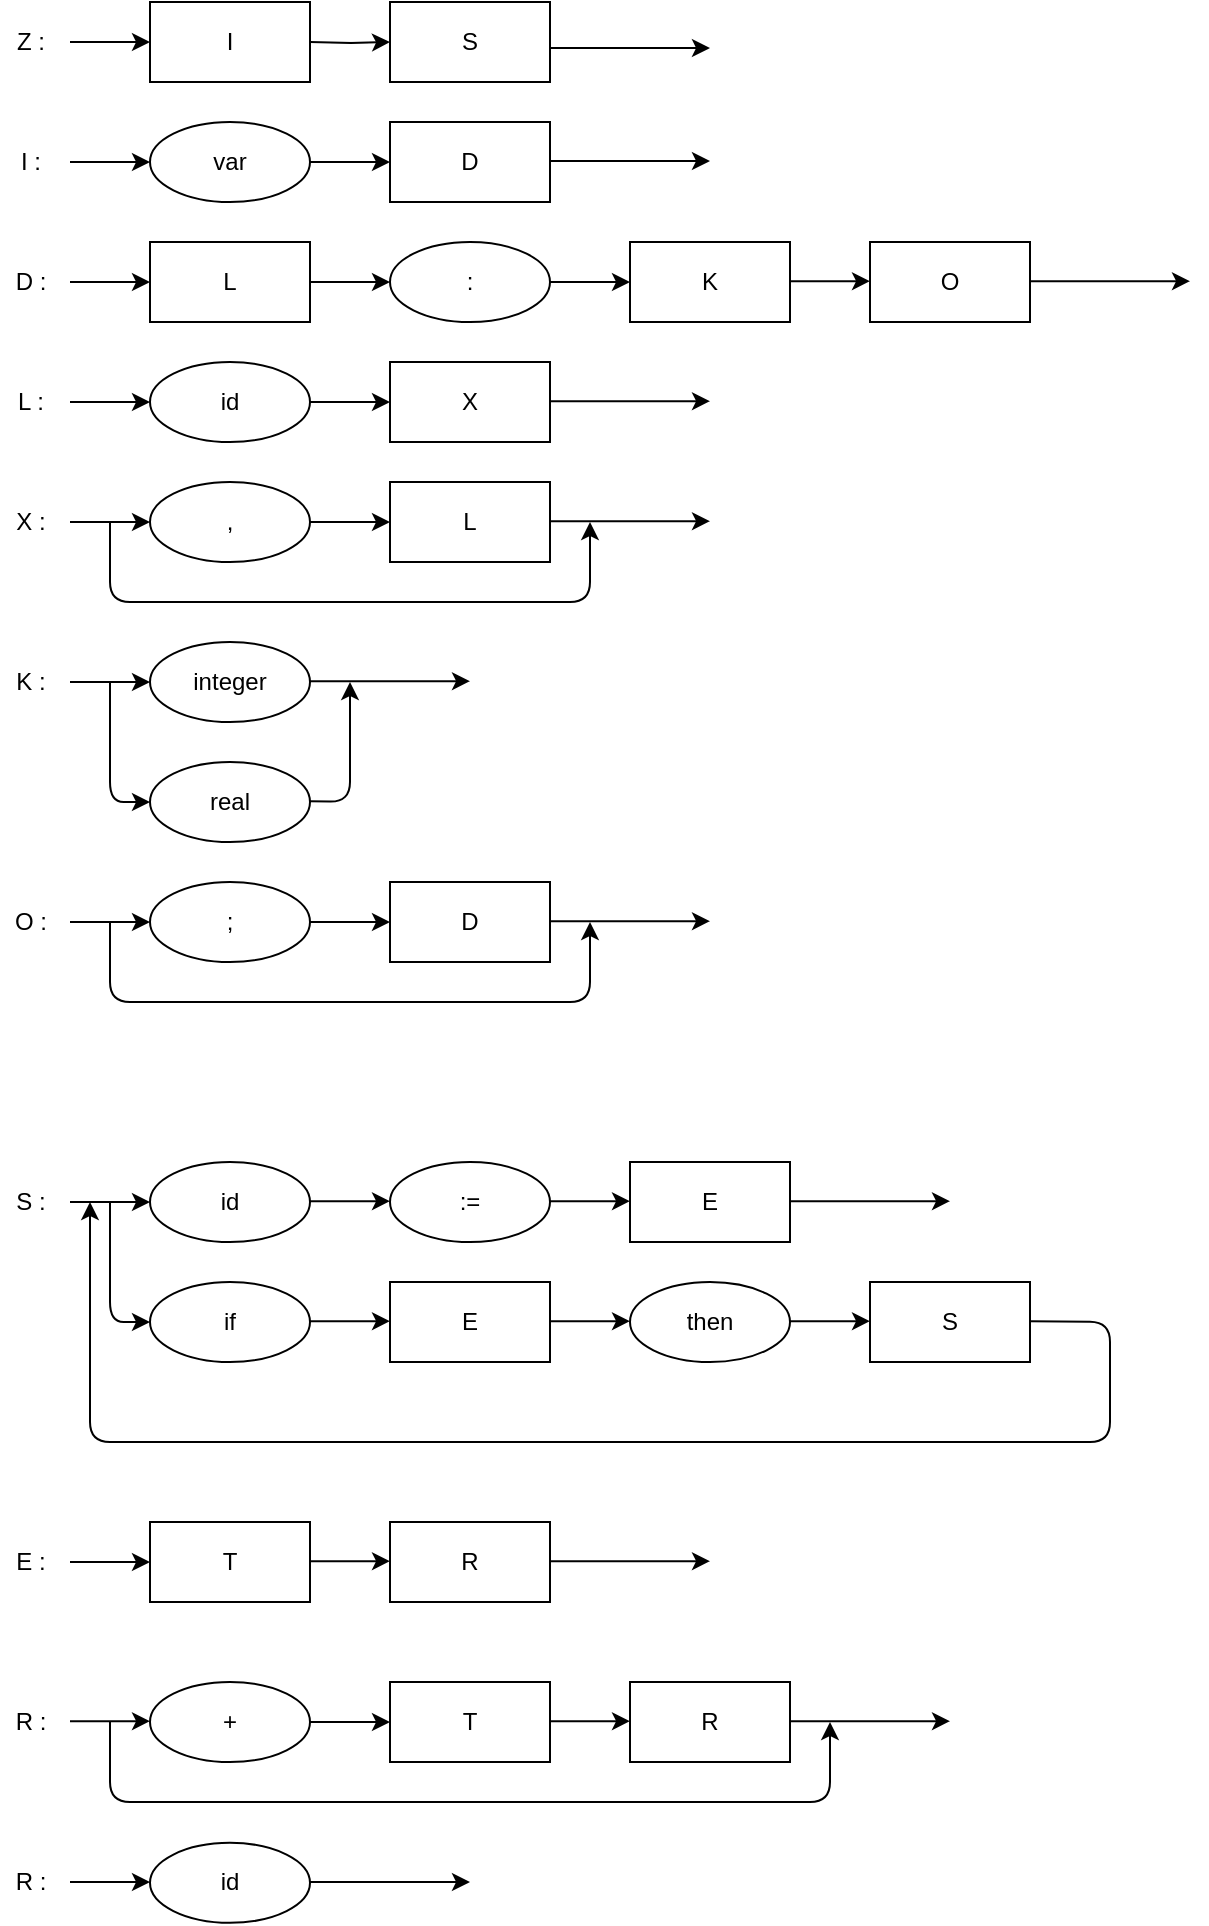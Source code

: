 <mxfile version="12.8.1" type="device"><diagram id="qdurwB0YVzXs2eupWuqs" name="Page-1"><mxGraphModel dx="723" dy="377" grid="1" gridSize="10" guides="1" tooltips="1" connect="1" arrows="1" fold="1" page="1" pageScale="1" pageWidth="827" pageHeight="1169" math="0" shadow="0"><root><mxCell id="0"/><mxCell id="1" parent="0"/><mxCell id="9mO6ajDbYMUS0XJiJZg_-3" value="" style="edgeStyle=orthogonalEdgeStyle;rounded=0;orthogonalLoop=1;jettySize=auto;html=1;" edge="1" parent="1"><mxGeometry relative="1" as="geometry"><mxPoint x="200" y="180" as="sourcePoint"/><mxPoint x="240" y="180" as="targetPoint"/></mxGeometry></mxCell><mxCell id="9mO6ajDbYMUS0XJiJZg_-4" value="" style="endArrow=classic;html=1;exitX=1;exitY=0.5;exitDx=0;exitDy=0;" edge="1" parent="1"><mxGeometry width="50" height="50" relative="1" as="geometry"><mxPoint x="320" y="183" as="sourcePoint"/><mxPoint x="400" y="183" as="targetPoint"/></mxGeometry></mxCell><mxCell id="9mO6ajDbYMUS0XJiJZg_-5" value="" style="endArrow=classic;html=1;" edge="1" parent="1"><mxGeometry width="50" height="50" relative="1" as="geometry"><mxPoint x="80" y="180" as="sourcePoint"/><mxPoint x="120" y="180" as="targetPoint"/></mxGeometry></mxCell><mxCell id="9mO6ajDbYMUS0XJiJZg_-6" value="Z :" style="text;html=1;align=center;verticalAlign=middle;resizable=0;points=[];autosize=1;" vertex="1" parent="1"><mxGeometry x="45" y="170" width="30" height="20" as="geometry"/></mxCell><mxCell id="9mO6ajDbYMUS0XJiJZg_-7" value="" style="endArrow=classic;html=1;" edge="1" parent="1"><mxGeometry width="50" height="50" relative="1" as="geometry"><mxPoint x="80" y="240" as="sourcePoint"/><mxPoint x="120" y="240" as="targetPoint"/></mxGeometry></mxCell><mxCell id="9mO6ajDbYMUS0XJiJZg_-8" value="I :" style="text;html=1;align=center;verticalAlign=middle;resizable=0;points=[];autosize=1;" vertex="1" parent="1"><mxGeometry x="45" y="230" width="30" height="20" as="geometry"/></mxCell><mxCell id="9mO6ajDbYMUS0XJiJZg_-9" value="I" style="rounded=0;whiteSpace=wrap;html=1;" vertex="1" parent="1"><mxGeometry x="120" y="160" width="80" height="40" as="geometry"/></mxCell><mxCell id="9mO6ajDbYMUS0XJiJZg_-10" value="S" style="rounded=0;whiteSpace=wrap;html=1;" vertex="1" parent="1"><mxGeometry x="240" y="160" width="80" height="40" as="geometry"/></mxCell><mxCell id="9mO6ajDbYMUS0XJiJZg_-11" value="var" style="ellipse;whiteSpace=wrap;html=1;" vertex="1" parent="1"><mxGeometry x="120" y="220" width="80" height="40" as="geometry"/></mxCell><mxCell id="9mO6ajDbYMUS0XJiJZg_-17" value="" style="edgeStyle=orthogonalEdgeStyle;rounded=0;orthogonalLoop=1;jettySize=auto;html=1;entryX=0;entryY=0.5;entryDx=0;entryDy=0;exitX=1;exitY=0.5;exitDx=0;exitDy=0;" edge="1" parent="1" source="9mO6ajDbYMUS0XJiJZg_-11" target="9mO6ajDbYMUS0XJiJZg_-18"><mxGeometry relative="1" as="geometry"><mxPoint x="210" y="190" as="sourcePoint"/><mxPoint x="280" y="240" as="targetPoint"/></mxGeometry></mxCell><mxCell id="9mO6ajDbYMUS0XJiJZg_-18" value="D" style="rounded=0;whiteSpace=wrap;html=1;" vertex="1" parent="1"><mxGeometry x="240" y="220" width="80" height="40" as="geometry"/></mxCell><mxCell id="9mO6ajDbYMUS0XJiJZg_-19" value="" style="endArrow=classic;html=1;exitX=1;exitY=0.5;exitDx=0;exitDy=0;" edge="1" parent="1"><mxGeometry width="50" height="50" relative="1" as="geometry"><mxPoint x="320" y="239.5" as="sourcePoint"/><mxPoint x="400" y="239.5" as="targetPoint"/></mxGeometry></mxCell><mxCell id="9mO6ajDbYMUS0XJiJZg_-21" value="" style="endArrow=classic;html=1;exitX=1;exitY=0.5;exitDx=0;exitDy=0;" edge="1" parent="1"><mxGeometry width="50" height="50" relative="1" as="geometry"><mxPoint x="560" y="299.58" as="sourcePoint"/><mxPoint x="640" y="299.58" as="targetPoint"/></mxGeometry></mxCell><mxCell id="9mO6ajDbYMUS0XJiJZg_-22" value="" style="endArrow=classic;html=1;" edge="1" parent="1"><mxGeometry width="50" height="50" relative="1" as="geometry"><mxPoint x="320" y="300" as="sourcePoint"/><mxPoint x="360" y="300" as="targetPoint"/></mxGeometry></mxCell><mxCell id="9mO6ajDbYMUS0XJiJZg_-23" value="K" style="rounded=0;whiteSpace=wrap;html=1;" vertex="1" parent="1"><mxGeometry x="360" y="280" width="80" height="40" as="geometry"/></mxCell><mxCell id="9mO6ajDbYMUS0XJiJZg_-24" value="O" style="rounded=0;whiteSpace=wrap;html=1;" vertex="1" parent="1"><mxGeometry x="480" y="280" width="80" height="40" as="geometry"/></mxCell><mxCell id="9mO6ajDbYMUS0XJiJZg_-27" value=":" style="ellipse;whiteSpace=wrap;html=1;" vertex="1" parent="1"><mxGeometry x="240" y="280" width="80" height="40" as="geometry"/></mxCell><mxCell id="9mO6ajDbYMUS0XJiJZg_-32" value="L" style="rounded=0;whiteSpace=wrap;html=1;" vertex="1" parent="1"><mxGeometry x="120" y="280" width="80" height="40" as="geometry"/></mxCell><mxCell id="9mO6ajDbYMUS0XJiJZg_-33" value="" style="endArrow=classic;html=1;" edge="1" parent="1"><mxGeometry width="50" height="50" relative="1" as="geometry"><mxPoint x="80" y="300" as="sourcePoint"/><mxPoint x="120" y="300" as="targetPoint"/></mxGeometry></mxCell><mxCell id="9mO6ajDbYMUS0XJiJZg_-34" value="D :" style="text;html=1;align=center;verticalAlign=middle;resizable=0;points=[];autosize=1;" vertex="1" parent="1"><mxGeometry x="45" y="290" width="30" height="20" as="geometry"/></mxCell><mxCell id="9mO6ajDbYMUS0XJiJZg_-35" value="" style="endArrow=classic;html=1;" edge="1" parent="1"><mxGeometry width="50" height="50" relative="1" as="geometry"><mxPoint x="80" y="360" as="sourcePoint"/><mxPoint x="120" y="360" as="targetPoint"/></mxGeometry></mxCell><mxCell id="9mO6ajDbYMUS0XJiJZg_-36" value="L :" style="text;html=1;align=center;verticalAlign=middle;resizable=0;points=[];autosize=1;" vertex="1" parent="1"><mxGeometry x="45" y="350" width="30" height="20" as="geometry"/></mxCell><mxCell id="9mO6ajDbYMUS0XJiJZg_-37" value="id" style="ellipse;whiteSpace=wrap;html=1;" vertex="1" parent="1"><mxGeometry x="120" y="340" width="80" height="40" as="geometry"/></mxCell><mxCell id="9mO6ajDbYMUS0XJiJZg_-38" value="" style="edgeStyle=orthogonalEdgeStyle;rounded=0;orthogonalLoop=1;jettySize=auto;html=1;entryX=0;entryY=0.5;entryDx=0;entryDy=0;exitX=1;exitY=0.5;exitDx=0;exitDy=0;" edge="1" parent="1" source="9mO6ajDbYMUS0XJiJZg_-32" target="9mO6ajDbYMUS0XJiJZg_-27"><mxGeometry relative="1" as="geometry"><mxPoint x="210" y="250" as="sourcePoint"/><mxPoint x="250" y="250" as="targetPoint"/></mxGeometry></mxCell><mxCell id="9mO6ajDbYMUS0XJiJZg_-40" value="" style="endArrow=classic;html=1;" edge="1" parent="1"><mxGeometry width="50" height="50" relative="1" as="geometry"><mxPoint x="80" y="420" as="sourcePoint"/><mxPoint x="120" y="420" as="targetPoint"/></mxGeometry></mxCell><mxCell id="9mO6ajDbYMUS0XJiJZg_-41" value="X :" style="text;html=1;align=center;verticalAlign=middle;resizable=0;points=[];autosize=1;" vertex="1" parent="1"><mxGeometry x="45" y="410" width="30" height="20" as="geometry"/></mxCell><mxCell id="9mO6ajDbYMUS0XJiJZg_-42" value="" style="endArrow=classic;html=1;" edge="1" parent="1"><mxGeometry width="50" height="50" relative="1" as="geometry"><mxPoint x="80" y="500" as="sourcePoint"/><mxPoint x="120" y="500" as="targetPoint"/></mxGeometry></mxCell><mxCell id="9mO6ajDbYMUS0XJiJZg_-43" value="K :" style="text;html=1;align=center;verticalAlign=middle;resizable=0;points=[];autosize=1;" vertex="1" parent="1"><mxGeometry x="45" y="490" width="30" height="20" as="geometry"/></mxCell><mxCell id="9mO6ajDbYMUS0XJiJZg_-45" value="O :" style="text;html=1;align=center;verticalAlign=middle;resizable=0;points=[];autosize=1;" vertex="1" parent="1"><mxGeometry x="45" y="610" width="30" height="20" as="geometry"/></mxCell><mxCell id="9mO6ajDbYMUS0XJiJZg_-48" value="" style="endArrow=classic;html=1;" edge="1" parent="1"><mxGeometry width="50" height="50" relative="1" as="geometry"><mxPoint x="200" y="360" as="sourcePoint"/><mxPoint x="240" y="360" as="targetPoint"/></mxGeometry></mxCell><mxCell id="9mO6ajDbYMUS0XJiJZg_-49" value="X" style="rounded=0;whiteSpace=wrap;html=1;" vertex="1" parent="1"><mxGeometry x="240" y="340" width="80" height="40" as="geometry"/></mxCell><mxCell id="9mO6ajDbYMUS0XJiJZg_-50" value="" style="endArrow=classic;html=1;exitX=1;exitY=0.5;exitDx=0;exitDy=0;" edge="1" parent="1"><mxGeometry width="50" height="50" relative="1" as="geometry"><mxPoint x="320" y="359.58" as="sourcePoint"/><mxPoint x="400" y="359.58" as="targetPoint"/></mxGeometry></mxCell><mxCell id="9mO6ajDbYMUS0XJiJZg_-52" value="," style="ellipse;whiteSpace=wrap;html=1;" vertex="1" parent="1"><mxGeometry x="120" y="400" width="80" height="40" as="geometry"/></mxCell><mxCell id="9mO6ajDbYMUS0XJiJZg_-53" value="" style="endArrow=classic;html=1;" edge="1" parent="1"><mxGeometry width="50" height="50" relative="1" as="geometry"><mxPoint x="200" y="420" as="sourcePoint"/><mxPoint x="240" y="420" as="targetPoint"/></mxGeometry></mxCell><mxCell id="9mO6ajDbYMUS0XJiJZg_-54" value="L" style="rounded=0;whiteSpace=wrap;html=1;" vertex="1" parent="1"><mxGeometry x="240" y="400" width="80" height="40" as="geometry"/></mxCell><mxCell id="9mO6ajDbYMUS0XJiJZg_-55" value="" style="endArrow=classic;html=1;exitX=1;exitY=0.5;exitDx=0;exitDy=0;" edge="1" parent="1"><mxGeometry width="50" height="50" relative="1" as="geometry"><mxPoint x="320" y="419.58" as="sourcePoint"/><mxPoint x="400" y="419.58" as="targetPoint"/></mxGeometry></mxCell><mxCell id="9mO6ajDbYMUS0XJiJZg_-56" value="" style="endArrow=classic;html=1;" edge="1" parent="1"><mxGeometry width="50" height="50" relative="1" as="geometry"><mxPoint x="100" y="420" as="sourcePoint"/><mxPoint x="340" y="420" as="targetPoint"/><Array as="points"><mxPoint x="100" y="460"/><mxPoint x="340" y="460"/></Array></mxGeometry></mxCell><mxCell id="9mO6ajDbYMUS0XJiJZg_-57" value="integer" style="ellipse;whiteSpace=wrap;html=1;" vertex="1" parent="1"><mxGeometry x="120" y="480" width="80" height="40" as="geometry"/></mxCell><mxCell id="9mO6ajDbYMUS0XJiJZg_-58" value="" style="endArrow=classic;html=1;exitX=1;exitY=0.5;exitDx=0;exitDy=0;" edge="1" parent="1"><mxGeometry width="50" height="50" relative="1" as="geometry"><mxPoint x="200" y="499.58" as="sourcePoint"/><mxPoint x="280" y="499.58" as="targetPoint"/></mxGeometry></mxCell><mxCell id="9mO6ajDbYMUS0XJiJZg_-59" value="real" style="ellipse;whiteSpace=wrap;html=1;" vertex="1" parent="1"><mxGeometry x="120" y="540" width="80" height="40" as="geometry"/></mxCell><mxCell id="9mO6ajDbYMUS0XJiJZg_-60" value="" style="endArrow=classic;html=1;entryX=0;entryY=0.5;entryDx=0;entryDy=0;" edge="1" parent="1" target="9mO6ajDbYMUS0XJiJZg_-59"><mxGeometry width="50" height="50" relative="1" as="geometry"><mxPoint x="100" y="500" as="sourcePoint"/><mxPoint x="130" y="610.0" as="targetPoint"/><Array as="points"><mxPoint x="100" y="560"/></Array></mxGeometry></mxCell><mxCell id="9mO6ajDbYMUS0XJiJZg_-62" value="" style="endArrow=classic;html=1;" edge="1" parent="1"><mxGeometry width="50" height="50" relative="1" as="geometry"><mxPoint x="80" y="620.0" as="sourcePoint"/><mxPoint x="120" y="620.0" as="targetPoint"/></mxGeometry></mxCell><mxCell id="9mO6ajDbYMUS0XJiJZg_-63" value="" style="endArrow=classic;html=1;" edge="1" parent="1"><mxGeometry width="50" height="50" relative="1" as="geometry"><mxPoint x="200" y="559.58" as="sourcePoint"/><mxPoint x="220" y="500" as="targetPoint"/><Array as="points"><mxPoint x="220" y="560"/></Array></mxGeometry></mxCell><mxCell id="9mO6ajDbYMUS0XJiJZg_-64" value=";" style="ellipse;whiteSpace=wrap;html=1;" vertex="1" parent="1"><mxGeometry x="120" y="600" width="80" height="40" as="geometry"/></mxCell><mxCell id="9mO6ajDbYMUS0XJiJZg_-65" value="" style="endArrow=classic;html=1;exitX=1;exitY=0.5;exitDx=0;exitDy=0;" edge="1" parent="1"><mxGeometry width="50" height="50" relative="1" as="geometry"><mxPoint x="320" y="619.58" as="sourcePoint"/><mxPoint x="400" y="619.58" as="targetPoint"/></mxGeometry></mxCell><mxCell id="9mO6ajDbYMUS0XJiJZg_-66" value="" style="endArrow=classic;html=1;" edge="1" parent="1"><mxGeometry width="50" height="50" relative="1" as="geometry"><mxPoint x="200" y="620" as="sourcePoint"/><mxPoint x="240" y="620" as="targetPoint"/></mxGeometry></mxCell><mxCell id="9mO6ajDbYMUS0XJiJZg_-67" value="D" style="rounded=0;whiteSpace=wrap;html=1;" vertex="1" parent="1"><mxGeometry x="240" y="600" width="80" height="40" as="geometry"/></mxCell><mxCell id="9mO6ajDbYMUS0XJiJZg_-68" value="" style="endArrow=classic;html=1;" edge="1" parent="1"><mxGeometry width="50" height="50" relative="1" as="geometry"><mxPoint x="100" y="620" as="sourcePoint"/><mxPoint x="340" y="620" as="targetPoint"/><Array as="points"><mxPoint x="100" y="660"/><mxPoint x="340" y="660"/></Array></mxGeometry></mxCell><mxCell id="9mO6ajDbYMUS0XJiJZg_-69" value="" style="endArrow=classic;html=1;" edge="1" parent="1"><mxGeometry width="50" height="50" relative="1" as="geometry"><mxPoint x="80" y="760" as="sourcePoint"/><mxPoint x="120" y="760" as="targetPoint"/></mxGeometry></mxCell><mxCell id="9mO6ajDbYMUS0XJiJZg_-70" value="S :" style="text;html=1;align=center;verticalAlign=middle;resizable=0;points=[];autosize=1;" vertex="1" parent="1"><mxGeometry x="45" y="750" width="30" height="20" as="geometry"/></mxCell><mxCell id="9mO6ajDbYMUS0XJiJZg_-71" value="id" style="ellipse;whiteSpace=wrap;html=1;" vertex="1" parent="1"><mxGeometry x="120" y="740" width="80" height="40" as="geometry"/></mxCell><mxCell id="9mO6ajDbYMUS0XJiJZg_-72" value="" style="endArrow=classic;html=1;" edge="1" parent="1"><mxGeometry width="50" height="50" relative="1" as="geometry"><mxPoint x="200" y="759.58" as="sourcePoint"/><mxPoint x="240" y="759.58" as="targetPoint"/></mxGeometry></mxCell><mxCell id="9mO6ajDbYMUS0XJiJZg_-74" value=":=" style="ellipse;whiteSpace=wrap;html=1;" vertex="1" parent="1"><mxGeometry x="240" y="740" width="80" height="40" as="geometry"/></mxCell><mxCell id="9mO6ajDbYMUS0XJiJZg_-75" value="" style="endArrow=classic;html=1;" edge="1" parent="1"><mxGeometry width="50" height="50" relative="1" as="geometry"><mxPoint x="320" y="759.58" as="sourcePoint"/><mxPoint x="360" y="759.58" as="targetPoint"/></mxGeometry></mxCell><mxCell id="9mO6ajDbYMUS0XJiJZg_-76" value="" style="endArrow=classic;html=1;exitX=1;exitY=0.5;exitDx=0;exitDy=0;" edge="1" parent="1"><mxGeometry width="50" height="50" relative="1" as="geometry"><mxPoint x="440" y="759.58" as="sourcePoint"/><mxPoint x="520" y="759.58" as="targetPoint"/></mxGeometry></mxCell><mxCell id="9mO6ajDbYMUS0XJiJZg_-77" value="E" style="rounded=0;whiteSpace=wrap;html=1;" vertex="1" parent="1"><mxGeometry x="360" y="740" width="80" height="40" as="geometry"/></mxCell><mxCell id="9mO6ajDbYMUS0XJiJZg_-79" value="if" style="ellipse;whiteSpace=wrap;html=1;" vertex="1" parent="1"><mxGeometry x="120" y="800" width="80" height="40" as="geometry"/></mxCell><mxCell id="9mO6ajDbYMUS0XJiJZg_-80" value="" style="endArrow=classic;html=1;" edge="1" parent="1"><mxGeometry width="50" height="50" relative="1" as="geometry"><mxPoint x="200" y="819.58" as="sourcePoint"/><mxPoint x="240" y="819.58" as="targetPoint"/></mxGeometry></mxCell><mxCell id="9mO6ajDbYMUS0XJiJZg_-81" value="E" style="rounded=0;whiteSpace=wrap;html=1;" vertex="1" parent="1"><mxGeometry x="240" y="800" width="80" height="40" as="geometry"/></mxCell><mxCell id="9mO6ajDbYMUS0XJiJZg_-82" value="" style="endArrow=classic;html=1;" edge="1" parent="1"><mxGeometry width="50" height="50" relative="1" as="geometry"><mxPoint x="320" y="819.58" as="sourcePoint"/><mxPoint x="360" y="819.58" as="targetPoint"/></mxGeometry></mxCell><mxCell id="9mO6ajDbYMUS0XJiJZg_-83" value="then" style="ellipse;whiteSpace=wrap;html=1;" vertex="1" parent="1"><mxGeometry x="360" y="800" width="80" height="40" as="geometry"/></mxCell><mxCell id="9mO6ajDbYMUS0XJiJZg_-84" value="" style="endArrow=classic;html=1;" edge="1" parent="1"><mxGeometry width="50" height="50" relative="1" as="geometry"><mxPoint x="440" y="819.58" as="sourcePoint"/><mxPoint x="480" y="819.58" as="targetPoint"/></mxGeometry></mxCell><mxCell id="9mO6ajDbYMUS0XJiJZg_-85" value="S" style="rounded=0;whiteSpace=wrap;html=1;" vertex="1" parent="1"><mxGeometry x="480" y="800" width="80" height="40" as="geometry"/></mxCell><mxCell id="9mO6ajDbYMUS0XJiJZg_-86" value="" style="endArrow=classic;html=1;exitX=1;exitY=0.5;exitDx=0;exitDy=0;" edge="1" parent="1"><mxGeometry width="50" height="50" relative="1" as="geometry"><mxPoint x="560" y="819.58" as="sourcePoint"/><mxPoint x="90" y="760" as="targetPoint"/><Array as="points"><mxPoint x="600" y="820"/><mxPoint x="600" y="880"/><mxPoint x="90" y="880"/></Array></mxGeometry></mxCell><mxCell id="9mO6ajDbYMUS0XJiJZg_-87" value="" style="endArrow=classic;html=1;entryX=0;entryY=0.5;entryDx=0;entryDy=0;" edge="1" parent="1" target="9mO6ajDbYMUS0XJiJZg_-79"><mxGeometry width="50" height="50" relative="1" as="geometry"><mxPoint x="100" y="760" as="sourcePoint"/><mxPoint x="150" y="779.17" as="targetPoint"/><Array as="points"><mxPoint x="100" y="820"/></Array></mxGeometry></mxCell><mxCell id="9mO6ajDbYMUS0XJiJZg_-88" value="E :" style="text;html=1;align=center;verticalAlign=middle;resizable=0;points=[];autosize=1;" vertex="1" parent="1"><mxGeometry x="45" y="930" width="30" height="20" as="geometry"/></mxCell><mxCell id="9mO6ajDbYMUS0XJiJZg_-89" value="" style="endArrow=classic;html=1;" edge="1" parent="1"><mxGeometry width="50" height="50" relative="1" as="geometry"><mxPoint x="80" y="940" as="sourcePoint"/><mxPoint x="120" y="940" as="targetPoint"/></mxGeometry></mxCell><mxCell id="9mO6ajDbYMUS0XJiJZg_-91" value="T" style="rounded=0;whiteSpace=wrap;html=1;" vertex="1" parent="1"><mxGeometry x="120" y="920" width="80" height="40" as="geometry"/></mxCell><mxCell id="9mO6ajDbYMUS0XJiJZg_-92" value="" style="endArrow=classic;html=1;" edge="1" parent="1"><mxGeometry width="50" height="50" relative="1" as="geometry"><mxPoint x="200" y="939.58" as="sourcePoint"/><mxPoint x="240" y="939.58" as="targetPoint"/></mxGeometry></mxCell><mxCell id="9mO6ajDbYMUS0XJiJZg_-93" value="R" style="rounded=0;whiteSpace=wrap;html=1;" vertex="1" parent="1"><mxGeometry x="240" y="920" width="80" height="40" as="geometry"/></mxCell><mxCell id="9mO6ajDbYMUS0XJiJZg_-95" value="" style="endArrow=classic;html=1;" edge="1" parent="1"><mxGeometry width="50" height="50" relative="1" as="geometry"><mxPoint x="200" y="1020" as="sourcePoint"/><mxPoint x="240" y="1020" as="targetPoint"/></mxGeometry></mxCell><mxCell id="9mO6ajDbYMUS0XJiJZg_-96" value="T" style="rounded=0;whiteSpace=wrap;html=1;" vertex="1" parent="1"><mxGeometry x="240" y="1000" width="80" height="40" as="geometry"/></mxCell><mxCell id="9mO6ajDbYMUS0XJiJZg_-97" value="" style="endArrow=classic;html=1;" edge="1" parent="1"><mxGeometry width="50" height="50" relative="1" as="geometry"><mxPoint x="320" y="1019.58" as="sourcePoint"/><mxPoint x="360" y="1019.58" as="targetPoint"/></mxGeometry></mxCell><mxCell id="9mO6ajDbYMUS0XJiJZg_-98" value="R" style="rounded=0;whiteSpace=wrap;html=1;" vertex="1" parent="1"><mxGeometry x="360" y="1000" width="80" height="40" as="geometry"/></mxCell><mxCell id="9mO6ajDbYMUS0XJiJZg_-100" value="" style="endArrow=classic;html=1;exitX=1;exitY=0.5;exitDx=0;exitDy=0;" edge="1" parent="1"><mxGeometry width="50" height="50" relative="1" as="geometry"><mxPoint x="320" y="939.58" as="sourcePoint"/><mxPoint x="400" y="939.58" as="targetPoint"/></mxGeometry></mxCell><mxCell id="9mO6ajDbYMUS0XJiJZg_-101" value="" style="endArrow=classic;html=1;exitX=1;exitY=0.5;exitDx=0;exitDy=0;" edge="1" parent="1"><mxGeometry width="50" height="50" relative="1" as="geometry"><mxPoint x="440" y="1019.58" as="sourcePoint"/><mxPoint x="520" y="1019.58" as="targetPoint"/></mxGeometry></mxCell><mxCell id="9mO6ajDbYMUS0XJiJZg_-102" value="+" style="ellipse;whiteSpace=wrap;html=1;" vertex="1" parent="1"><mxGeometry x="120" y="1000" width="80" height="40" as="geometry"/></mxCell><mxCell id="9mO6ajDbYMUS0XJiJZg_-104" value="R :" style="text;html=1;align=center;verticalAlign=middle;resizable=0;points=[];autosize=1;" vertex="1" parent="1"><mxGeometry x="45" y="1010" width="30" height="20" as="geometry"/></mxCell><mxCell id="9mO6ajDbYMUS0XJiJZg_-105" value="" style="endArrow=classic;html=1;" edge="1" parent="1"><mxGeometry width="50" height="50" relative="1" as="geometry"><mxPoint x="80" y="1019.58" as="sourcePoint"/><mxPoint x="120" y="1019.58" as="targetPoint"/></mxGeometry></mxCell><mxCell id="9mO6ajDbYMUS0XJiJZg_-106" value="" style="endArrow=classic;html=1;" edge="1" parent="1"><mxGeometry width="50" height="50" relative="1" as="geometry"><mxPoint x="100" y="1020" as="sourcePoint"/><mxPoint x="460" y="1020" as="targetPoint"/><Array as="points"><mxPoint x="100" y="1060"/><mxPoint x="460" y="1060"/></Array></mxGeometry></mxCell><mxCell id="9mO6ajDbYMUS0XJiJZg_-108" value="R :" style="text;html=1;align=center;verticalAlign=middle;resizable=0;points=[];autosize=1;" vertex="1" parent="1"><mxGeometry x="45" y="1090" width="30" height="20" as="geometry"/></mxCell><mxCell id="9mO6ajDbYMUS0XJiJZg_-110" value="" style="endArrow=classic;html=1;exitX=1;exitY=0.5;exitDx=0;exitDy=0;" edge="1" parent="1"><mxGeometry width="50" height="50" relative="1" as="geometry"><mxPoint x="200" y="1100" as="sourcePoint"/><mxPoint x="280" y="1100" as="targetPoint"/></mxGeometry></mxCell><mxCell id="9mO6ajDbYMUS0XJiJZg_-111" value="id" style="ellipse;whiteSpace=wrap;html=1;" vertex="1" parent="1"><mxGeometry x="120" y="1080.42" width="80" height="40" as="geometry"/></mxCell><mxCell id="9mO6ajDbYMUS0XJiJZg_-112" value="" style="endArrow=classic;html=1;" edge="1" parent="1"><mxGeometry width="50" height="50" relative="1" as="geometry"><mxPoint x="80" y="1100" as="sourcePoint"/><mxPoint x="120" y="1100" as="targetPoint"/></mxGeometry></mxCell><mxCell id="9mO6ajDbYMUS0XJiJZg_-113" value="" style="endArrow=classic;html=1;" edge="1" parent="1"><mxGeometry width="50" height="50" relative="1" as="geometry"><mxPoint x="440" y="299.58" as="sourcePoint"/><mxPoint x="480" y="299.58" as="targetPoint"/></mxGeometry></mxCell></root></mxGraphModel></diagram></mxfile>